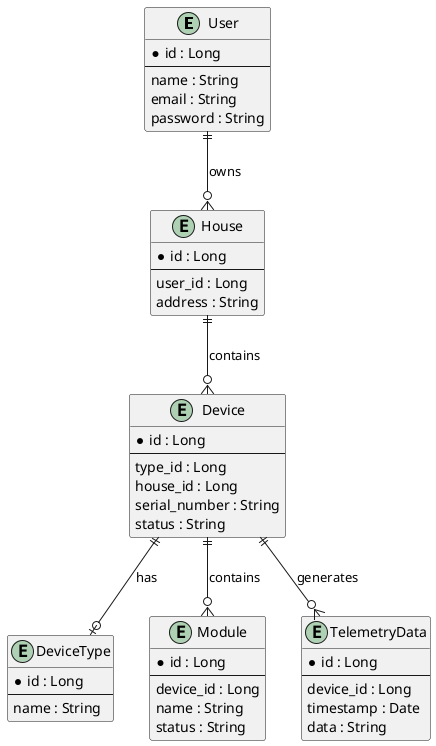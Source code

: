 @startuml
entity "User" as user {
    * id : Long
    --
    name : String
    email : String
    password : String
}

entity "House" as house {
    * id : Long
    --
    user_id : Long
    address : String
}

entity "Device" as device {
    * id : Long
    --
    type_id : Long
    house_id : Long
    serial_number : String
    status : String
}

entity "DeviceType" as deviceType {
    * id : Long
    --
    name : String
}

entity "Module" as module {
    * id : Long
    --
    device_id : Long
    name : String
    status : String
}

entity "TelemetryData" as telemetryData {
    * id : Long
    --
    device_id : Long
    timestamp : Date
    data : String
}

user ||--o{ house : "owns"
house ||--o{ device : "contains"
device ||--o| deviceType : "has"
device ||--o{ module : "contains"
device ||--o{ telemetryData : "generates"
@enduml